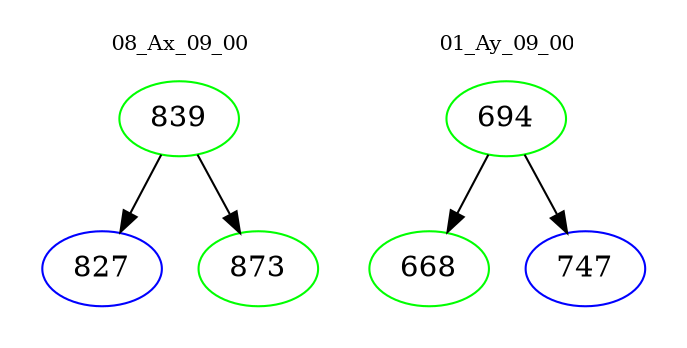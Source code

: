 digraph{
subgraph cluster_0 {
color = white
label = "08_Ax_09_00";
fontsize=10;
T0_839 [label="839", color="green"]
T0_839 -> T0_827 [color="black"]
T0_827 [label="827", color="blue"]
T0_839 -> T0_873 [color="black"]
T0_873 [label="873", color="green"]
}
subgraph cluster_1 {
color = white
label = "01_Ay_09_00";
fontsize=10;
T1_694 [label="694", color="green"]
T1_694 -> T1_668 [color="black"]
T1_668 [label="668", color="green"]
T1_694 -> T1_747 [color="black"]
T1_747 [label="747", color="blue"]
}
}
